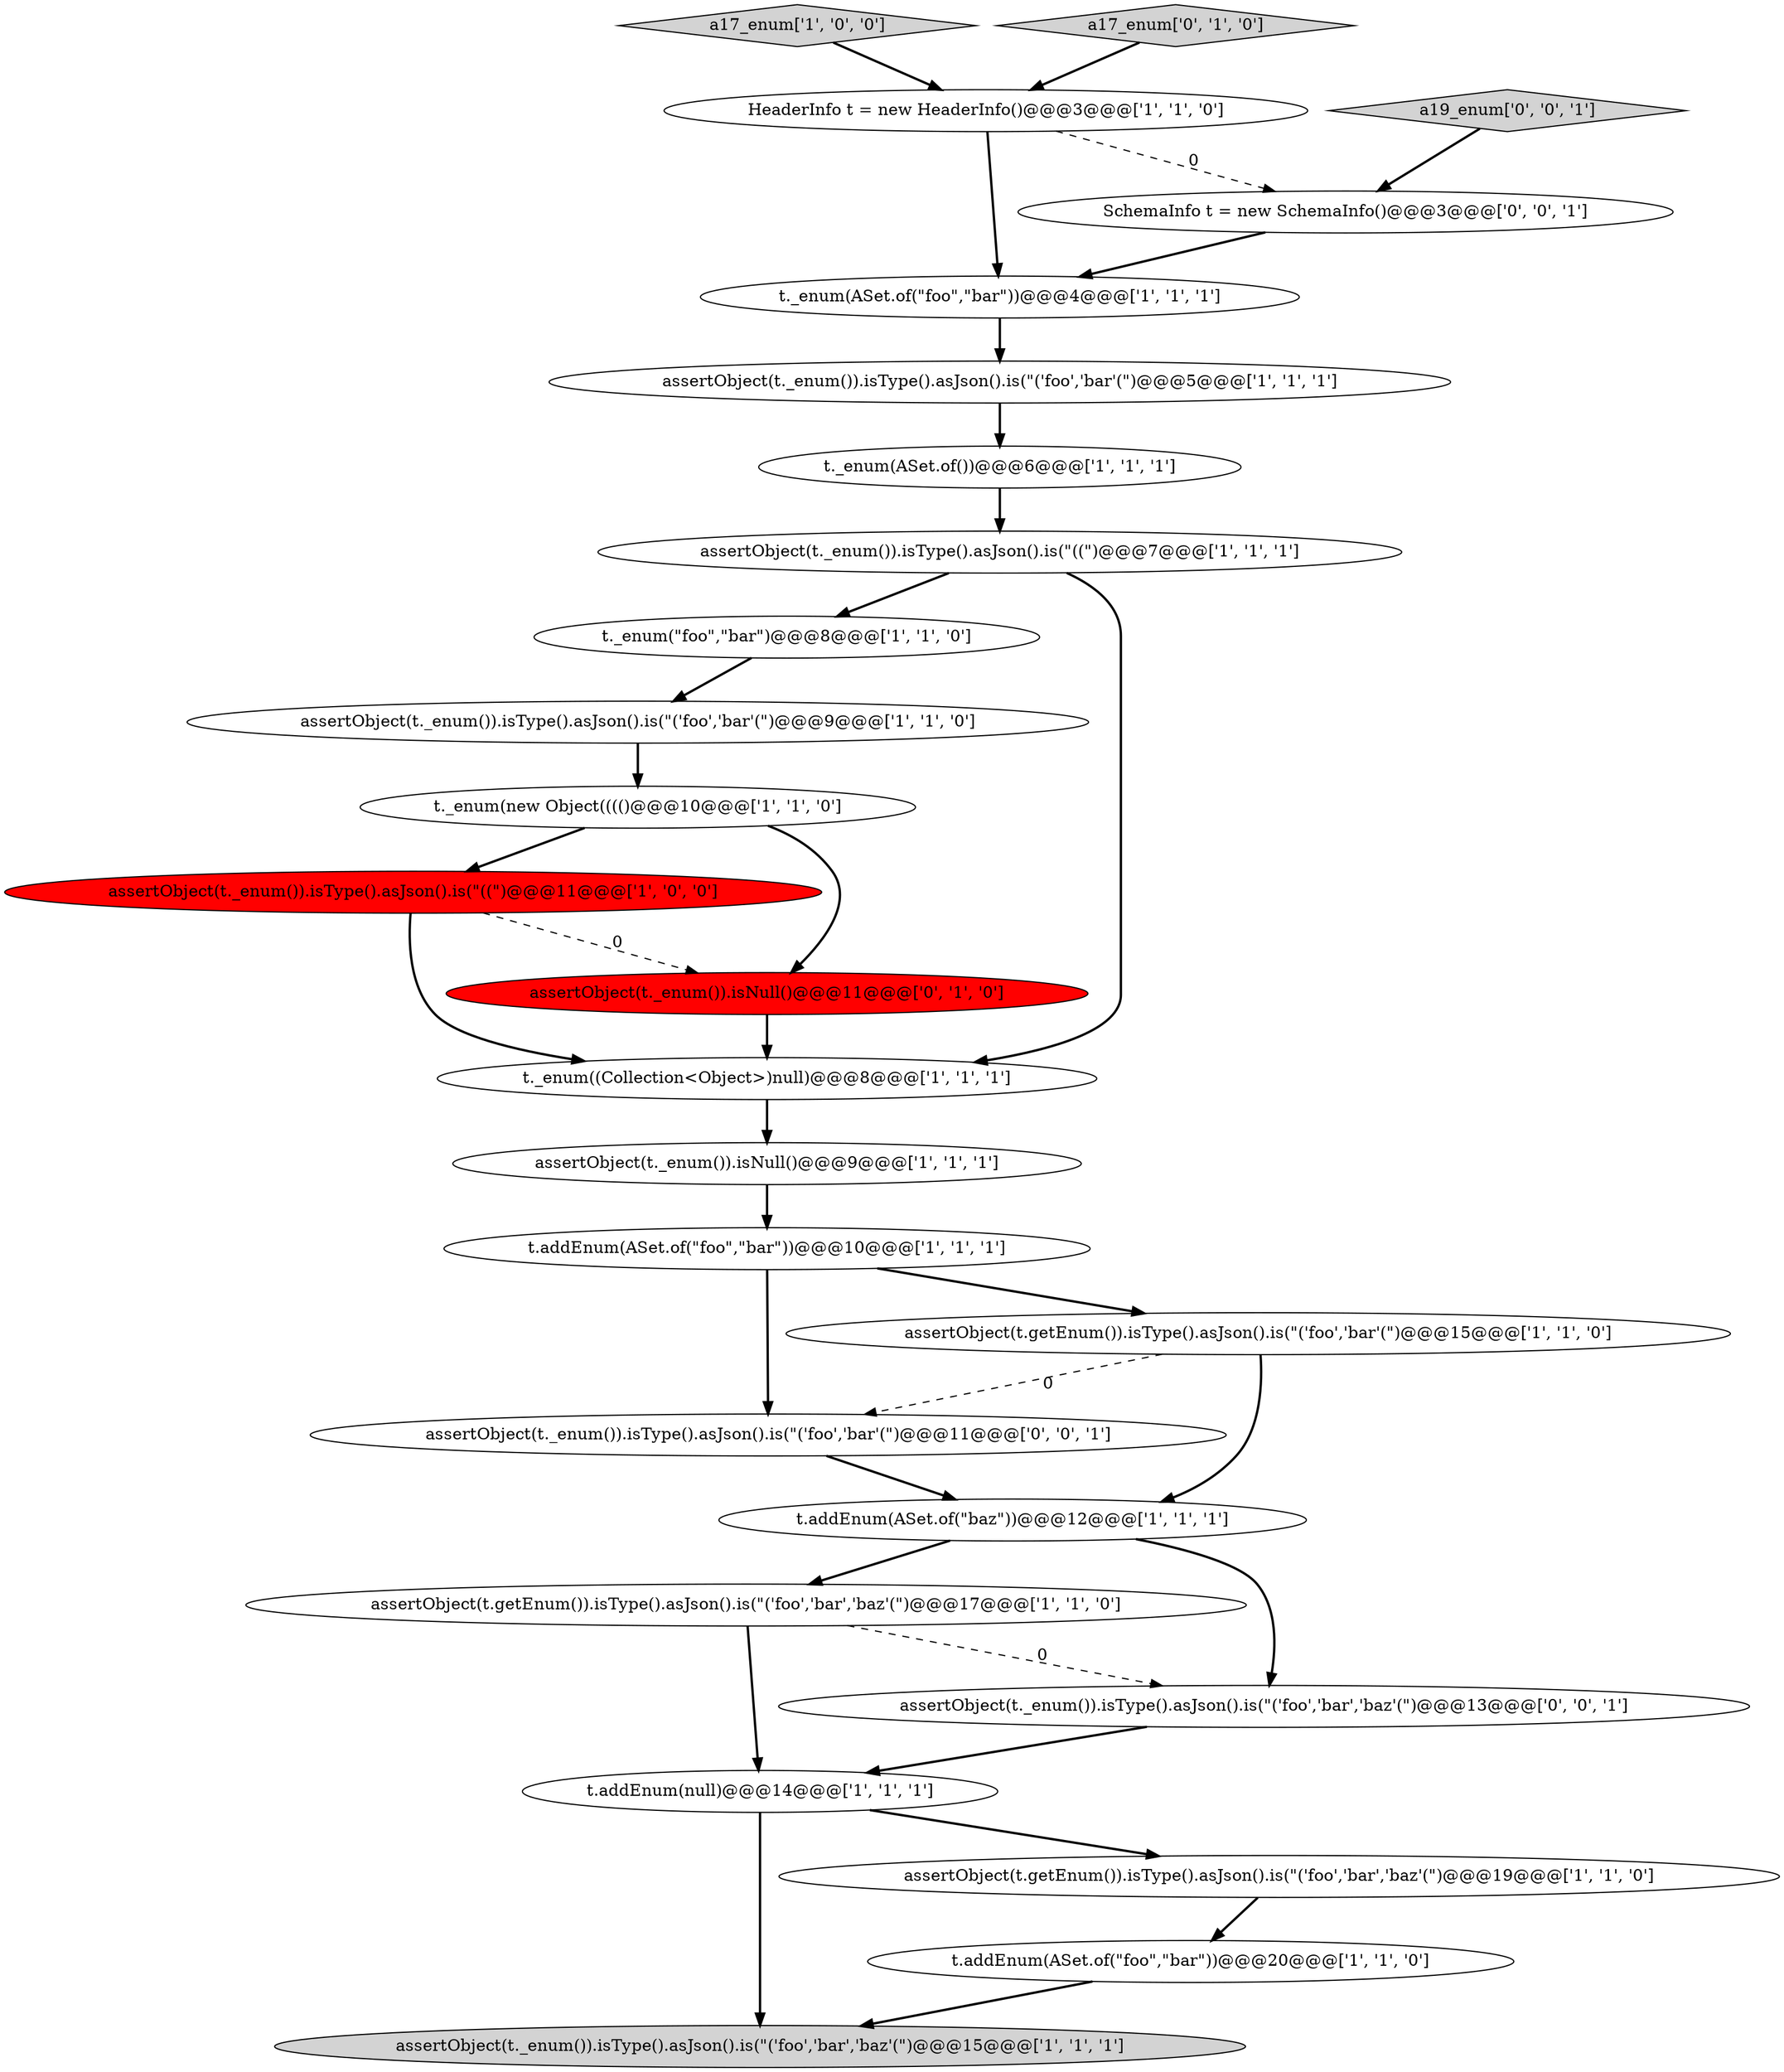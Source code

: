 digraph {
15 [style = filled, label = "t.addEnum(ASet.of(\"foo\",\"bar\"))@@@20@@@['1', '1', '0']", fillcolor = white, shape = ellipse image = "AAA0AAABBB1BBB"];
9 [style = filled, label = "assertObject(t._enum()).isType().asJson().is(\"((\")@@@7@@@['1', '1', '1']", fillcolor = white, shape = ellipse image = "AAA0AAABBB1BBB"];
6 [style = filled, label = "t._enum(\"foo\",\"bar\")@@@8@@@['1', '1', '0']", fillcolor = white, shape = ellipse image = "AAA0AAABBB1BBB"];
11 [style = filled, label = "assertObject(t._enum()).isType().asJson().is(\"('foo','bar','baz'(\")@@@15@@@['1', '1', '1']", fillcolor = lightgray, shape = ellipse image = "AAA0AAABBB1BBB"];
17 [style = filled, label = "assertObject(t._enum()).isNull()@@@9@@@['1', '1', '1']", fillcolor = white, shape = ellipse image = "AAA0AAABBB1BBB"];
19 [style = filled, label = "t.addEnum(null)@@@14@@@['1', '1', '1']", fillcolor = white, shape = ellipse image = "AAA0AAABBB1BBB"];
8 [style = filled, label = "t.addEnum(ASet.of(\"baz\"))@@@12@@@['1', '1', '1']", fillcolor = white, shape = ellipse image = "AAA0AAABBB1BBB"];
0 [style = filled, label = "assertObject(t.getEnum()).isType().asJson().is(\"('foo','bar','baz'(\")@@@17@@@['1', '1', '0']", fillcolor = white, shape = ellipse image = "AAA0AAABBB1BBB"];
23 [style = filled, label = "assertObject(t._enum()).isType().asJson().is(\"('foo','bar'(\")@@@11@@@['0', '0', '1']", fillcolor = white, shape = ellipse image = "AAA0AAABBB3BBB"];
2 [style = filled, label = "t._enum(ASet.of(\"foo\",\"bar\"))@@@4@@@['1', '1', '1']", fillcolor = white, shape = ellipse image = "AAA0AAABBB1BBB"];
25 [style = filled, label = "assertObject(t._enum()).isType().asJson().is(\"('foo','bar','baz'(\")@@@13@@@['0', '0', '1']", fillcolor = white, shape = ellipse image = "AAA0AAABBB3BBB"];
24 [style = filled, label = "SchemaInfo t = new SchemaInfo()@@@3@@@['0', '0', '1']", fillcolor = white, shape = ellipse image = "AAA0AAABBB3BBB"];
7 [style = filled, label = "assertObject(t.getEnum()).isType().asJson().is(\"('foo','bar','baz'(\")@@@19@@@['1', '1', '0']", fillcolor = white, shape = ellipse image = "AAA0AAABBB1BBB"];
13 [style = filled, label = "t._enum(ASet.of())@@@6@@@['1', '1', '1']", fillcolor = white, shape = ellipse image = "AAA0AAABBB1BBB"];
12 [style = filled, label = "assertObject(t._enum()).isType().asJson().is(\"('foo','bar'(\")@@@5@@@['1', '1', '1']", fillcolor = white, shape = ellipse image = "AAA0AAABBB1BBB"];
10 [style = filled, label = "t._enum((Collection<Object>)null)@@@8@@@['1', '1', '1']", fillcolor = white, shape = ellipse image = "AAA0AAABBB1BBB"];
4 [style = filled, label = "t._enum(new Object(((()@@@10@@@['1', '1', '0']", fillcolor = white, shape = ellipse image = "AAA0AAABBB1BBB"];
18 [style = filled, label = "assertObject(t._enum()).isType().asJson().is(\"((\")@@@11@@@['1', '0', '0']", fillcolor = red, shape = ellipse image = "AAA1AAABBB1BBB"];
3 [style = filled, label = "a17_enum['1', '0', '0']", fillcolor = lightgray, shape = diamond image = "AAA0AAABBB1BBB"];
5 [style = filled, label = "assertObject(t._enum()).isType().asJson().is(\"('foo','bar'(\")@@@9@@@['1', '1', '0']", fillcolor = white, shape = ellipse image = "AAA0AAABBB1BBB"];
14 [style = filled, label = "t.addEnum(ASet.of(\"foo\",\"bar\"))@@@10@@@['1', '1', '1']", fillcolor = white, shape = ellipse image = "AAA0AAABBB1BBB"];
1 [style = filled, label = "HeaderInfo t = new HeaderInfo()@@@3@@@['1', '1', '0']", fillcolor = white, shape = ellipse image = "AAA0AAABBB1BBB"];
22 [style = filled, label = "a19_enum['0', '0', '1']", fillcolor = lightgray, shape = diamond image = "AAA0AAABBB3BBB"];
21 [style = filled, label = "a17_enum['0', '1', '0']", fillcolor = lightgray, shape = diamond image = "AAA0AAABBB2BBB"];
16 [style = filled, label = "assertObject(t.getEnum()).isType().asJson().is(\"('foo','bar'(\")@@@15@@@['1', '1', '0']", fillcolor = white, shape = ellipse image = "AAA0AAABBB1BBB"];
20 [style = filled, label = "assertObject(t._enum()).isNull()@@@11@@@['0', '1', '0']", fillcolor = red, shape = ellipse image = "AAA1AAABBB2BBB"];
14->16 [style = bold, label=""];
3->1 [style = bold, label=""];
16->8 [style = bold, label=""];
24->2 [style = bold, label=""];
0->19 [style = bold, label=""];
19->11 [style = bold, label=""];
4->18 [style = bold, label=""];
10->17 [style = bold, label=""];
16->23 [style = dashed, label="0"];
9->10 [style = bold, label=""];
23->8 [style = bold, label=""];
2->12 [style = bold, label=""];
9->6 [style = bold, label=""];
20->10 [style = bold, label=""];
8->0 [style = bold, label=""];
12->13 [style = bold, label=""];
6->5 [style = bold, label=""];
15->11 [style = bold, label=""];
18->10 [style = bold, label=""];
14->23 [style = bold, label=""];
0->25 [style = dashed, label="0"];
17->14 [style = bold, label=""];
1->24 [style = dashed, label="0"];
18->20 [style = dashed, label="0"];
5->4 [style = bold, label=""];
21->1 [style = bold, label=""];
4->20 [style = bold, label=""];
25->19 [style = bold, label=""];
7->15 [style = bold, label=""];
1->2 [style = bold, label=""];
13->9 [style = bold, label=""];
22->24 [style = bold, label=""];
19->7 [style = bold, label=""];
8->25 [style = bold, label=""];
}
